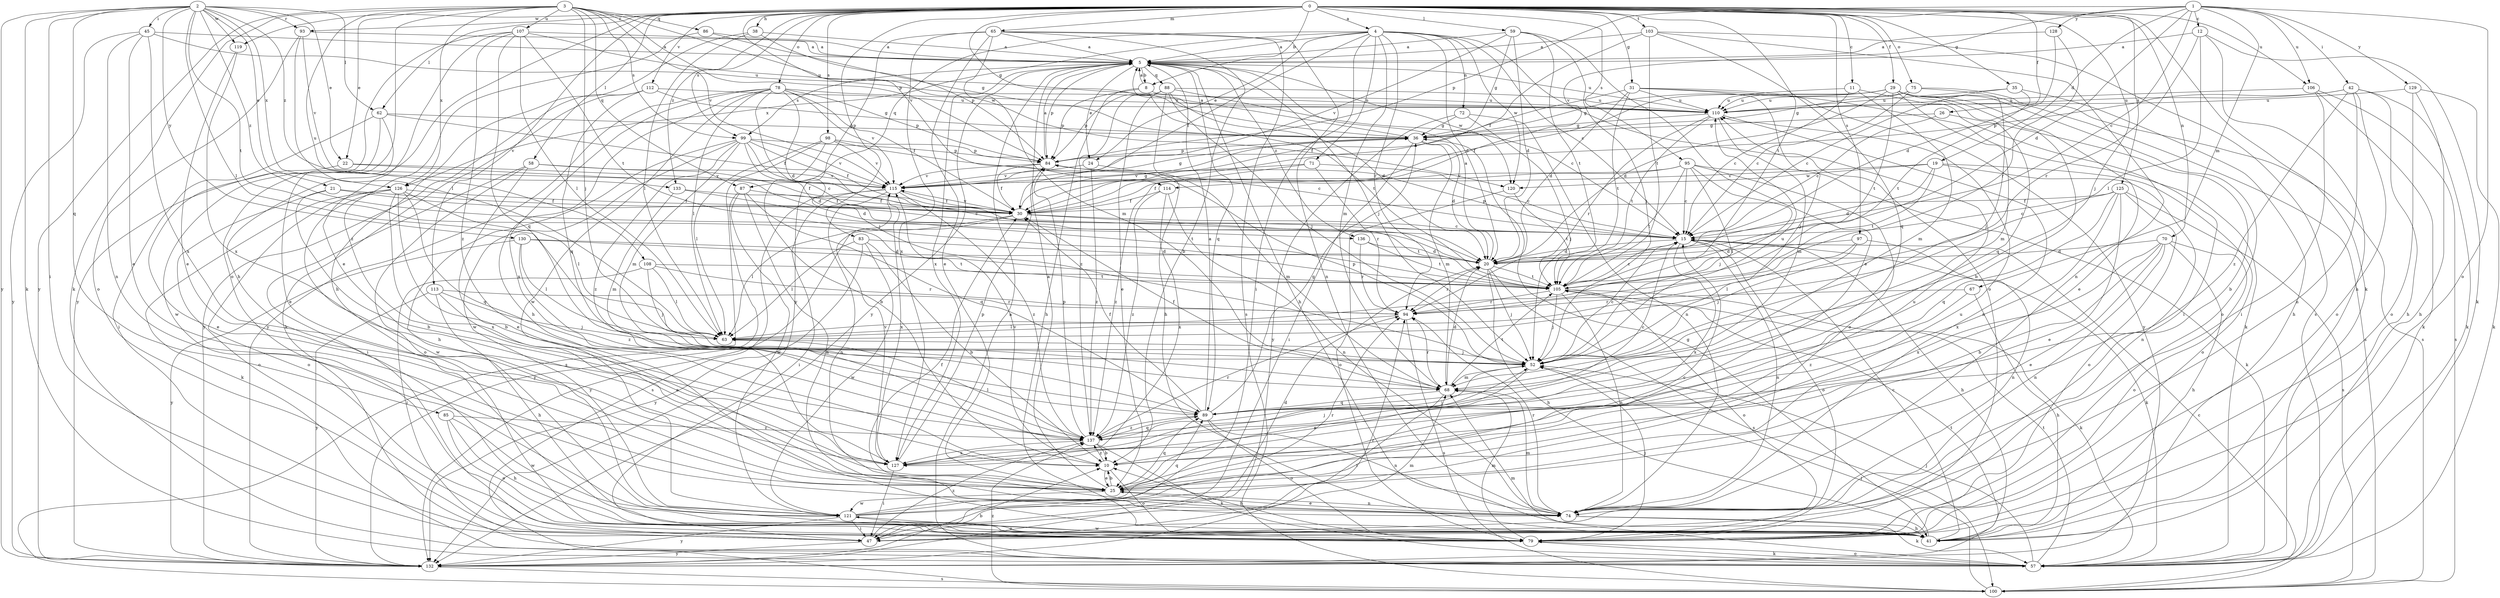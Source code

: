 strict digraph  {
0;
1;
2;
3;
4;
5;
8;
10;
11;
12;
15;
19;
20;
21;
22;
24;
25;
26;
29;
30;
31;
35;
36;
38;
41;
42;
45;
47;
52;
57;
58;
59;
62;
63;
65;
67;
68;
70;
71;
72;
74;
75;
78;
79;
83;
84;
85;
86;
87;
88;
89;
93;
94;
95;
97;
98;
99;
100;
103;
105;
106;
107;
108;
110;
112;
113;
114;
115;
119;
120;
121;
125;
126;
127;
128;
129;
130;
132;
133;
136;
137;
0 -> 4  [label=a];
0 -> 8  [label=b];
0 -> 11  [label=c];
0 -> 26  [label=f];
0 -> 29  [label=f];
0 -> 31  [label=g];
0 -> 35  [label=g];
0 -> 36  [label=g];
0 -> 38  [label=h];
0 -> 41  [label=h];
0 -> 52  [label=j];
0 -> 57  [label=k];
0 -> 58  [label=l];
0 -> 59  [label=l];
0 -> 62  [label=l];
0 -> 65  [label=m];
0 -> 70  [label=n];
0 -> 75  [label=o];
0 -> 78  [label=o];
0 -> 83  [label=p];
0 -> 93  [label=r];
0 -> 95  [label=s];
0 -> 97  [label=s];
0 -> 98  [label=s];
0 -> 99  [label=s];
0 -> 103  [label=t];
0 -> 105  [label=t];
0 -> 106  [label=u];
0 -> 112  [label=v];
0 -> 113  [label=v];
0 -> 114  [label=v];
0 -> 119  [label=w];
0 -> 125  [label=x];
0 -> 133  [label=z];
1 -> 12  [label=c];
1 -> 15  [label=c];
1 -> 19  [label=d];
1 -> 20  [label=d];
1 -> 42  [label=i];
1 -> 67  [label=m];
1 -> 79  [label=o];
1 -> 84  [label=p];
1 -> 106  [label=u];
1 -> 114  [label=v];
1 -> 128  [label=y];
1 -> 129  [label=y];
2 -> 21  [label=e];
2 -> 22  [label=e];
2 -> 45  [label=i];
2 -> 47  [label=i];
2 -> 57  [label=k];
2 -> 62  [label=l];
2 -> 63  [label=l];
2 -> 85  [label=q];
2 -> 93  [label=r];
2 -> 105  [label=t];
2 -> 119  [label=w];
2 -> 126  [label=x];
2 -> 130  [label=y];
2 -> 132  [label=y];
2 -> 133  [label=z];
2 -> 136  [label=z];
3 -> 22  [label=e];
3 -> 52  [label=j];
3 -> 57  [label=k];
3 -> 79  [label=o];
3 -> 84  [label=p];
3 -> 86  [label=q];
3 -> 87  [label=q];
3 -> 99  [label=s];
3 -> 107  [label=u];
3 -> 108  [label=u];
3 -> 115  [label=v];
3 -> 120  [label=w];
3 -> 126  [label=x];
3 -> 132  [label=y];
4 -> 5  [label=a];
4 -> 15  [label=c];
4 -> 20  [label=d];
4 -> 24  [label=e];
4 -> 30  [label=f];
4 -> 47  [label=i];
4 -> 68  [label=m];
4 -> 71  [label=n];
4 -> 72  [label=n];
4 -> 79  [label=o];
4 -> 87  [label=q];
4 -> 94  [label=r];
4 -> 120  [label=w];
4 -> 126  [label=x];
5 -> 8  [label=b];
5 -> 24  [label=e];
5 -> 41  [label=h];
5 -> 52  [label=j];
5 -> 84  [label=p];
5 -> 88  [label=q];
5 -> 89  [label=q];
5 -> 99  [label=s];
5 -> 110  [label=u];
5 -> 120  [label=w];
5 -> 127  [label=x];
5 -> 132  [label=y];
5 -> 136  [label=z];
8 -> 5  [label=a];
8 -> 41  [label=h];
8 -> 84  [label=p];
8 -> 105  [label=t];
8 -> 110  [label=u];
10 -> 25  [label=e];
10 -> 79  [label=o];
10 -> 115  [label=v];
10 -> 137  [label=z];
11 -> 15  [label=c];
11 -> 47  [label=i];
11 -> 68  [label=m];
11 -> 110  [label=u];
12 -> 5  [label=a];
12 -> 41  [label=h];
12 -> 57  [label=k];
12 -> 63  [label=l];
12 -> 94  [label=r];
15 -> 20  [label=d];
15 -> 41  [label=h];
15 -> 57  [label=k];
15 -> 74  [label=n];
15 -> 79  [label=o];
15 -> 84  [label=p];
15 -> 127  [label=x];
19 -> 20  [label=d];
19 -> 74  [label=n];
19 -> 79  [label=o];
19 -> 105  [label=t];
19 -> 115  [label=v];
19 -> 120  [label=w];
20 -> 5  [label=a];
20 -> 41  [label=h];
20 -> 52  [label=j];
20 -> 94  [label=r];
20 -> 100  [label=s];
20 -> 105  [label=t];
21 -> 10  [label=b];
21 -> 15  [label=c];
21 -> 30  [label=f];
21 -> 79  [label=o];
22 -> 20  [label=d];
22 -> 25  [label=e];
22 -> 115  [label=v];
24 -> 68  [label=m];
24 -> 115  [label=v];
24 -> 137  [label=z];
25 -> 5  [label=a];
25 -> 10  [label=b];
25 -> 74  [label=n];
25 -> 89  [label=q];
25 -> 110  [label=u];
25 -> 121  [label=w];
26 -> 10  [label=b];
26 -> 15  [label=c];
26 -> 36  [label=g];
29 -> 10  [label=b];
29 -> 20  [label=d];
29 -> 25  [label=e];
29 -> 30  [label=f];
29 -> 36  [label=g];
29 -> 68  [label=m];
29 -> 79  [label=o];
29 -> 89  [label=q];
29 -> 100  [label=s];
29 -> 105  [label=t];
29 -> 110  [label=u];
30 -> 15  [label=c];
30 -> 36  [label=g];
30 -> 63  [label=l];
30 -> 105  [label=t];
30 -> 115  [label=v];
30 -> 132  [label=y];
31 -> 20  [label=d];
31 -> 30  [label=f];
31 -> 52  [label=j];
31 -> 57  [label=k];
31 -> 105  [label=t];
31 -> 110  [label=u];
31 -> 132  [label=y];
35 -> 15  [label=c];
35 -> 41  [label=h];
35 -> 105  [label=t];
35 -> 110  [label=u];
36 -> 5  [label=a];
36 -> 20  [label=d];
36 -> 47  [label=i];
36 -> 68  [label=m];
36 -> 84  [label=p];
38 -> 5  [label=a];
38 -> 41  [label=h];
38 -> 63  [label=l];
38 -> 84  [label=p];
41 -> 15  [label=c];
41 -> 36  [label=g];
42 -> 41  [label=h];
42 -> 57  [label=k];
42 -> 74  [label=n];
42 -> 79  [label=o];
42 -> 84  [label=p];
42 -> 110  [label=u];
42 -> 137  [label=z];
45 -> 5  [label=a];
45 -> 25  [label=e];
45 -> 74  [label=n];
45 -> 110  [label=u];
45 -> 127  [label=x];
45 -> 132  [label=y];
47 -> 20  [label=d];
47 -> 68  [label=m];
47 -> 132  [label=y];
47 -> 137  [label=z];
52 -> 15  [label=c];
52 -> 25  [label=e];
52 -> 68  [label=m];
52 -> 84  [label=p];
52 -> 110  [label=u];
57 -> 5  [label=a];
57 -> 52  [label=j];
57 -> 68  [label=m];
57 -> 79  [label=o];
57 -> 105  [label=t];
58 -> 25  [label=e];
58 -> 30  [label=f];
58 -> 47  [label=i];
58 -> 79  [label=o];
58 -> 115  [label=v];
59 -> 5  [label=a];
59 -> 20  [label=d];
59 -> 25  [label=e];
59 -> 36  [label=g];
59 -> 52  [label=j];
59 -> 105  [label=t];
59 -> 115  [label=v];
62 -> 25  [label=e];
62 -> 30  [label=f];
62 -> 36  [label=g];
62 -> 47  [label=i];
62 -> 121  [label=w];
63 -> 52  [label=j];
65 -> 5  [label=a];
65 -> 10  [label=b];
65 -> 25  [label=e];
65 -> 68  [label=m];
65 -> 74  [label=n];
65 -> 100  [label=s];
65 -> 127  [label=x];
65 -> 132  [label=y];
67 -> 41  [label=h];
67 -> 94  [label=r];
67 -> 137  [label=z];
68 -> 20  [label=d];
68 -> 30  [label=f];
68 -> 47  [label=i];
68 -> 89  [label=q];
68 -> 94  [label=r];
68 -> 105  [label=t];
70 -> 10  [label=b];
70 -> 20  [label=d];
70 -> 25  [label=e];
70 -> 41  [label=h];
70 -> 74  [label=n];
70 -> 79  [label=o];
70 -> 127  [label=x];
71 -> 15  [label=c];
71 -> 94  [label=r];
71 -> 115  [label=v];
71 -> 137  [label=z];
72 -> 36  [label=g];
72 -> 52  [label=j];
72 -> 74  [label=n];
72 -> 132  [label=y];
74 -> 25  [label=e];
74 -> 30  [label=f];
74 -> 41  [label=h];
74 -> 57  [label=k];
74 -> 68  [label=m];
74 -> 94  [label=r];
75 -> 15  [label=c];
75 -> 36  [label=g];
75 -> 52  [label=j];
75 -> 100  [label=s];
75 -> 110  [label=u];
78 -> 20  [label=d];
78 -> 30  [label=f];
78 -> 41  [label=h];
78 -> 52  [label=j];
78 -> 63  [label=l];
78 -> 84  [label=p];
78 -> 110  [label=u];
78 -> 115  [label=v];
78 -> 121  [label=w];
78 -> 127  [label=x];
78 -> 132  [label=y];
79 -> 10  [label=b];
79 -> 52  [label=j];
79 -> 57  [label=k];
79 -> 68  [label=m];
79 -> 121  [label=w];
83 -> 10  [label=b];
83 -> 20  [label=d];
83 -> 63  [label=l];
83 -> 121  [label=w];
83 -> 132  [label=y];
84 -> 5  [label=a];
84 -> 30  [label=f];
84 -> 115  [label=v];
85 -> 41  [label=h];
85 -> 79  [label=o];
85 -> 121  [label=w];
85 -> 137  [label=z];
86 -> 5  [label=a];
86 -> 36  [label=g];
86 -> 137  [label=z];
87 -> 30  [label=f];
87 -> 74  [label=n];
87 -> 89  [label=q];
87 -> 121  [label=w];
87 -> 132  [label=y];
88 -> 15  [label=c];
88 -> 20  [label=d];
88 -> 25  [label=e];
88 -> 41  [label=h];
88 -> 52  [label=j];
88 -> 84  [label=p];
88 -> 110  [label=u];
88 -> 137  [label=z];
89 -> 5  [label=a];
89 -> 15  [label=c];
89 -> 30  [label=f];
89 -> 36  [label=g];
89 -> 74  [label=n];
89 -> 79  [label=o];
89 -> 137  [label=z];
93 -> 5  [label=a];
93 -> 63  [label=l];
93 -> 79  [label=o];
93 -> 115  [label=v];
94 -> 63  [label=l];
94 -> 100  [label=s];
95 -> 15  [label=c];
95 -> 25  [label=e];
95 -> 30  [label=f];
95 -> 52  [label=j];
95 -> 57  [label=k];
95 -> 63  [label=l];
95 -> 105  [label=t];
95 -> 115  [label=v];
97 -> 20  [label=d];
97 -> 52  [label=j];
97 -> 63  [label=l];
97 -> 74  [label=n];
98 -> 10  [label=b];
98 -> 15  [label=c];
98 -> 63  [label=l];
98 -> 84  [label=p];
98 -> 100  [label=s];
98 -> 115  [label=v];
99 -> 15  [label=c];
99 -> 20  [label=d];
99 -> 30  [label=f];
99 -> 41  [label=h];
99 -> 68  [label=m];
99 -> 84  [label=p];
99 -> 115  [label=v];
99 -> 121  [label=w];
99 -> 137  [label=z];
100 -> 15  [label=c];
100 -> 52  [label=j];
100 -> 137  [label=z];
103 -> 5  [label=a];
103 -> 30  [label=f];
103 -> 74  [label=n];
103 -> 89  [label=q];
103 -> 100  [label=s];
103 -> 105  [label=t];
105 -> 15  [label=c];
105 -> 52  [label=j];
105 -> 57  [label=k];
105 -> 74  [label=n];
105 -> 79  [label=o];
105 -> 94  [label=r];
106 -> 47  [label=i];
106 -> 57  [label=k];
106 -> 100  [label=s];
106 -> 110  [label=u];
107 -> 5  [label=a];
107 -> 25  [label=e];
107 -> 63  [label=l];
107 -> 89  [label=q];
107 -> 105  [label=t];
107 -> 110  [label=u];
107 -> 132  [label=y];
107 -> 137  [label=z];
108 -> 47  [label=i];
108 -> 52  [label=j];
108 -> 63  [label=l];
108 -> 94  [label=r];
108 -> 105  [label=t];
110 -> 36  [label=g];
110 -> 68  [label=m];
110 -> 74  [label=n];
110 -> 94  [label=r];
110 -> 105  [label=t];
112 -> 36  [label=g];
112 -> 57  [label=k];
112 -> 89  [label=q];
112 -> 110  [label=u];
112 -> 132  [label=y];
113 -> 25  [label=e];
113 -> 41  [label=h];
113 -> 52  [label=j];
113 -> 94  [label=r];
113 -> 132  [label=y];
114 -> 30  [label=f];
114 -> 74  [label=n];
114 -> 127  [label=x];
114 -> 137  [label=z];
115 -> 30  [label=f];
115 -> 36  [label=g];
115 -> 47  [label=i];
115 -> 74  [label=n];
115 -> 100  [label=s];
115 -> 127  [label=x];
115 -> 137  [label=z];
119 -> 25  [label=e];
119 -> 127  [label=x];
120 -> 79  [label=o];
120 -> 105  [label=t];
121 -> 15  [label=c];
121 -> 47  [label=i];
121 -> 79  [label=o];
121 -> 89  [label=q];
121 -> 94  [label=r];
121 -> 110  [label=u];
121 -> 132  [label=y];
125 -> 15  [label=c];
125 -> 25  [label=e];
125 -> 30  [label=f];
125 -> 79  [label=o];
125 -> 89  [label=q];
125 -> 100  [label=s];
125 -> 127  [label=x];
126 -> 10  [label=b];
126 -> 30  [label=f];
126 -> 57  [label=k];
126 -> 63  [label=l];
126 -> 79  [label=o];
126 -> 89  [label=q];
126 -> 121  [label=w];
126 -> 127  [label=x];
127 -> 47  [label=i];
127 -> 52  [label=j];
127 -> 84  [label=p];
127 -> 115  [label=v];
128 -> 5  [label=a];
128 -> 20  [label=d];
128 -> 94  [label=r];
129 -> 41  [label=h];
129 -> 57  [label=k];
129 -> 79  [label=o];
129 -> 110  [label=u];
130 -> 20  [label=d];
130 -> 63  [label=l];
130 -> 105  [label=t];
130 -> 132  [label=y];
130 -> 137  [label=z];
132 -> 10  [label=b];
132 -> 94  [label=r];
132 -> 100  [label=s];
132 -> 105  [label=t];
133 -> 30  [label=f];
133 -> 68  [label=m];
133 -> 105  [label=t];
136 -> 20  [label=d];
136 -> 94  [label=r];
136 -> 105  [label=t];
137 -> 10  [label=b];
137 -> 52  [label=j];
137 -> 57  [label=k];
137 -> 63  [label=l];
137 -> 84  [label=p];
137 -> 89  [label=q];
137 -> 94  [label=r];
137 -> 127  [label=x];
}

